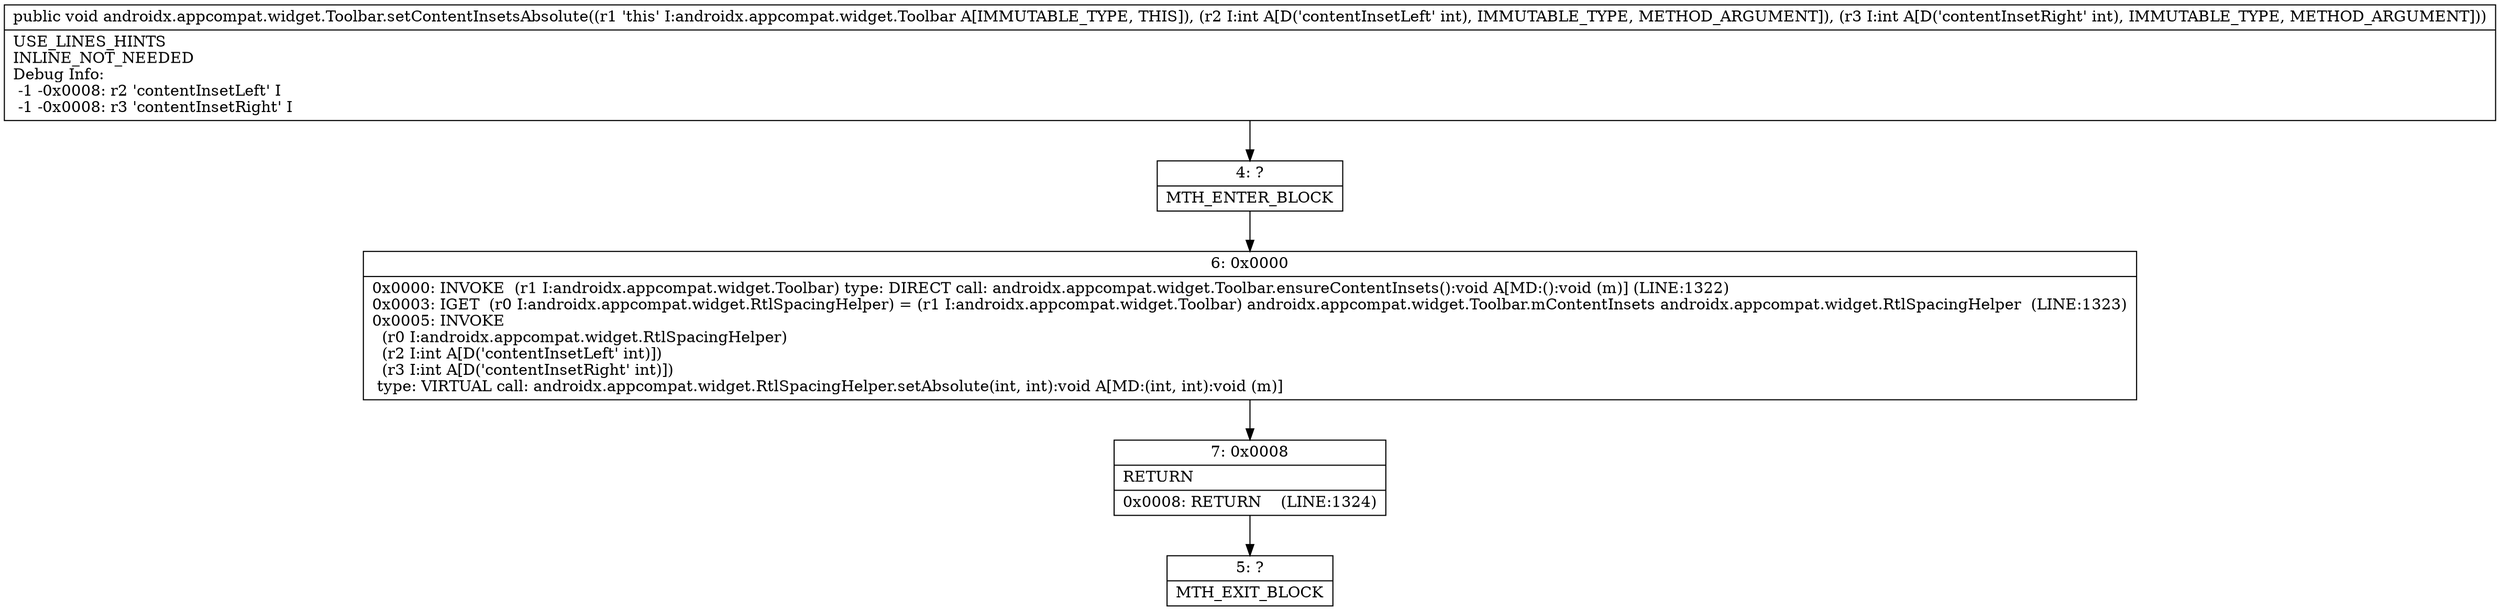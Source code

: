 digraph "CFG forandroidx.appcompat.widget.Toolbar.setContentInsetsAbsolute(II)V" {
Node_4 [shape=record,label="{4\:\ ?|MTH_ENTER_BLOCK\l}"];
Node_6 [shape=record,label="{6\:\ 0x0000|0x0000: INVOKE  (r1 I:androidx.appcompat.widget.Toolbar) type: DIRECT call: androidx.appcompat.widget.Toolbar.ensureContentInsets():void A[MD:():void (m)] (LINE:1322)\l0x0003: IGET  (r0 I:androidx.appcompat.widget.RtlSpacingHelper) = (r1 I:androidx.appcompat.widget.Toolbar) androidx.appcompat.widget.Toolbar.mContentInsets androidx.appcompat.widget.RtlSpacingHelper  (LINE:1323)\l0x0005: INVOKE  \l  (r0 I:androidx.appcompat.widget.RtlSpacingHelper)\l  (r2 I:int A[D('contentInsetLeft' int)])\l  (r3 I:int A[D('contentInsetRight' int)])\l type: VIRTUAL call: androidx.appcompat.widget.RtlSpacingHelper.setAbsolute(int, int):void A[MD:(int, int):void (m)]\l}"];
Node_7 [shape=record,label="{7\:\ 0x0008|RETURN\l|0x0008: RETURN    (LINE:1324)\l}"];
Node_5 [shape=record,label="{5\:\ ?|MTH_EXIT_BLOCK\l}"];
MethodNode[shape=record,label="{public void androidx.appcompat.widget.Toolbar.setContentInsetsAbsolute((r1 'this' I:androidx.appcompat.widget.Toolbar A[IMMUTABLE_TYPE, THIS]), (r2 I:int A[D('contentInsetLeft' int), IMMUTABLE_TYPE, METHOD_ARGUMENT]), (r3 I:int A[D('contentInsetRight' int), IMMUTABLE_TYPE, METHOD_ARGUMENT]))  | USE_LINES_HINTS\lINLINE_NOT_NEEDED\lDebug Info:\l  \-1 \-0x0008: r2 'contentInsetLeft' I\l  \-1 \-0x0008: r3 'contentInsetRight' I\l}"];
MethodNode -> Node_4;Node_4 -> Node_6;
Node_6 -> Node_7;
Node_7 -> Node_5;
}

